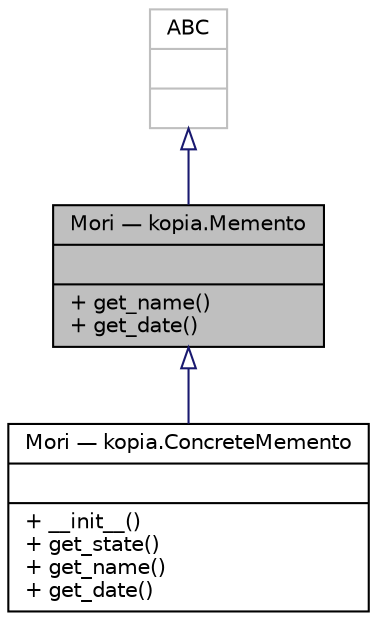 digraph "Mori — kopia.Memento"
{
 // LATEX_PDF_SIZE
  bgcolor="transparent";
  edge [fontname="Helvetica",fontsize="10",labelfontname="Helvetica",labelfontsize="10"];
  node [fontname="Helvetica",fontsize="10",shape=record];
  Node1 [label="{Mori — kopia.Memento\n||+ get_name()\l+ get_date()\l}",height=0.2,width=0.4,color="black", fillcolor="grey75", style="filled", fontcolor="black",tooltip="Interfejs Memento zapewnia sposoby odzyskania danych szczególnych memento, takich jak data utworzenia..."];
  Node2 -> Node1 [dir="back",color="midnightblue",fontsize="10",style="solid",arrowtail="onormal",fontname="Helvetica"];
  Node2 [label="{ABC\n||}",height=0.2,width=0.4,color="grey75",tooltip=" "];
  Node1 -> Node3 [dir="back",color="midnightblue",fontsize="10",style="solid",arrowtail="onormal",fontname="Helvetica"];
  Node3 [label="{Mori — kopia.ConcreteMemento\n||+ __init__()\l+ get_state()\l+ get_name()\l+ get_date()\l}",height=0.2,width=0.4,color="black",URL="$class_mori_01_xE2_x80_x94_01kopia_1_1_concrete_memento.html",tooltip=" "];
}

